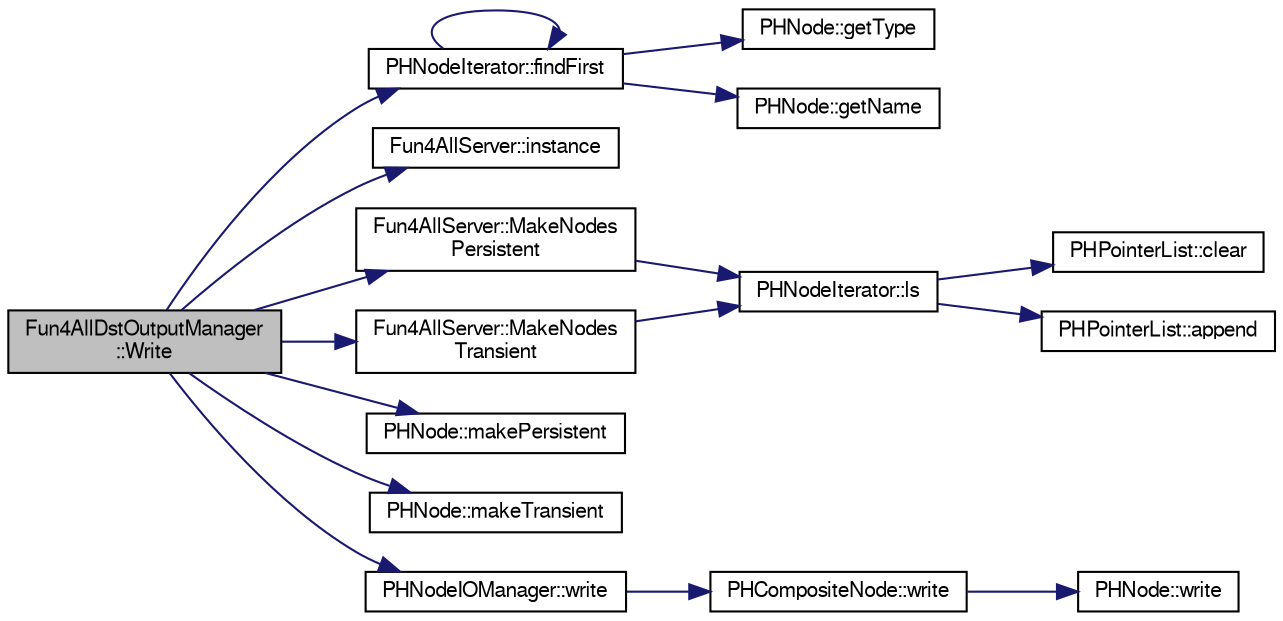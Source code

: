 digraph "Fun4AllDstOutputManager::Write"
{
  bgcolor="transparent";
  edge [fontname="FreeSans",fontsize="10",labelfontname="FreeSans",labelfontsize="10"];
  node [fontname="FreeSans",fontsize="10",shape=record];
  rankdir="LR";
  Node1 [label="Fun4AllDstOutputManager\l::Write",height=0.2,width=0.4,color="black", fillcolor="grey75", style="filled" fontcolor="black"];
  Node1 -> Node2 [color="midnightblue",fontsize="10",style="solid",fontname="FreeSans"];
  Node2 [label="PHNodeIterator::findFirst",height=0.2,width=0.4,color="black",URL="$d5/d07/classPHNodeIterator.html#aea98bf8619af59b1212a94fb32106baa"];
  Node2 -> Node3 [color="midnightblue",fontsize="10",style="solid",fontname="FreeSans"];
  Node3 [label="PHNode::getType",height=0.2,width=0.4,color="black",URL="$dc/d82/classPHNode.html#a4ab1f90aed955a652813bfe377087bda"];
  Node2 -> Node4 [color="midnightblue",fontsize="10",style="solid",fontname="FreeSans"];
  Node4 [label="PHNode::getName",height=0.2,width=0.4,color="black",URL="$dc/d82/classPHNode.html#aca3576f926a4401eddc3d88bf0ce0de3"];
  Node2 -> Node2 [color="midnightblue",fontsize="10",style="solid",fontname="FreeSans"];
  Node1 -> Node5 [color="midnightblue",fontsize="10",style="solid",fontname="FreeSans"];
  Node5 [label="Fun4AllServer::instance",height=0.2,width=0.4,color="black",URL="$da/d29/classFun4AllServer.html#a3e55156f91b2c94bb6c4ef33ffce587a"];
  Node1 -> Node6 [color="midnightblue",fontsize="10",style="solid",fontname="FreeSans"];
  Node6 [label="Fun4AllServer::MakeNodes\lPersistent",height=0.2,width=0.4,color="black",URL="$da/d29/classFun4AllServer.html#ac9e5b55796d46d41f6f0ec9e3422959a"];
  Node6 -> Node7 [color="midnightblue",fontsize="10",style="solid",fontname="FreeSans"];
  Node7 [label="PHNodeIterator::ls",height=0.2,width=0.4,color="black",URL="$d5/d07/classPHNodeIterator.html#a110a5b87a02a22deecae334f32387ffa"];
  Node7 -> Node8 [color="midnightblue",fontsize="10",style="solid",fontname="FreeSans"];
  Node8 [label="PHPointerList::clear",height=0.2,width=0.4,color="black",URL="$d6/d86/classPHPointerList.html#a560c9339d74f28f604d07dcb10a2e0be"];
  Node7 -> Node9 [color="midnightblue",fontsize="10",style="solid",fontname="FreeSans"];
  Node9 [label="PHPointerList::append",height=0.2,width=0.4,color="black",URL="$d6/d86/classPHPointerList.html#af5fc4e6958b5b90c57bfb497566f503c"];
  Node1 -> Node10 [color="midnightblue",fontsize="10",style="solid",fontname="FreeSans"];
  Node10 [label="Fun4AllServer::MakeNodes\lTransient",height=0.2,width=0.4,color="black",URL="$da/d29/classFun4AllServer.html#a92c6fe0e0c19c48d2b1f9d0f63c12bbe"];
  Node10 -> Node7 [color="midnightblue",fontsize="10",style="solid",fontname="FreeSans"];
  Node1 -> Node11 [color="midnightblue",fontsize="10",style="solid",fontname="FreeSans"];
  Node11 [label="PHNode::makePersistent",height=0.2,width=0.4,color="black",URL="$dc/d82/classPHNode.html#ad5c0a3b8418667e0b16c0581435b0aff"];
  Node1 -> Node12 [color="midnightblue",fontsize="10",style="solid",fontname="FreeSans"];
  Node12 [label="PHNode::makeTransient",height=0.2,width=0.4,color="black",URL="$dc/d82/classPHNode.html#a6202404549f6c053f3a3485ab28a968e"];
  Node1 -> Node13 [color="midnightblue",fontsize="10",style="solid",fontname="FreeSans"];
  Node13 [label="PHNodeIOManager::write",height=0.2,width=0.4,color="black",URL="$d7/d4d/classPHNodeIOManager.html#a436c3a21a9c6ea54a33ffcc9f2480949"];
  Node13 -> Node14 [color="midnightblue",fontsize="10",style="solid",fontname="FreeSans"];
  Node14 [label="PHCompositeNode::write",height=0.2,width=0.4,color="black",URL="$d5/dca/classPHCompositeNode.html#a774f54eea4fcb26e8b98f537efc1c6d9"];
  Node14 -> Node15 [color="midnightblue",fontsize="10",style="solid",fontname="FreeSans"];
  Node15 [label="PHNode::write",height=0.2,width=0.4,color="black",URL="$dc/d82/classPHNode.html#a82ef8bef92f7d2cc470bccb042ab57cc"];
}
